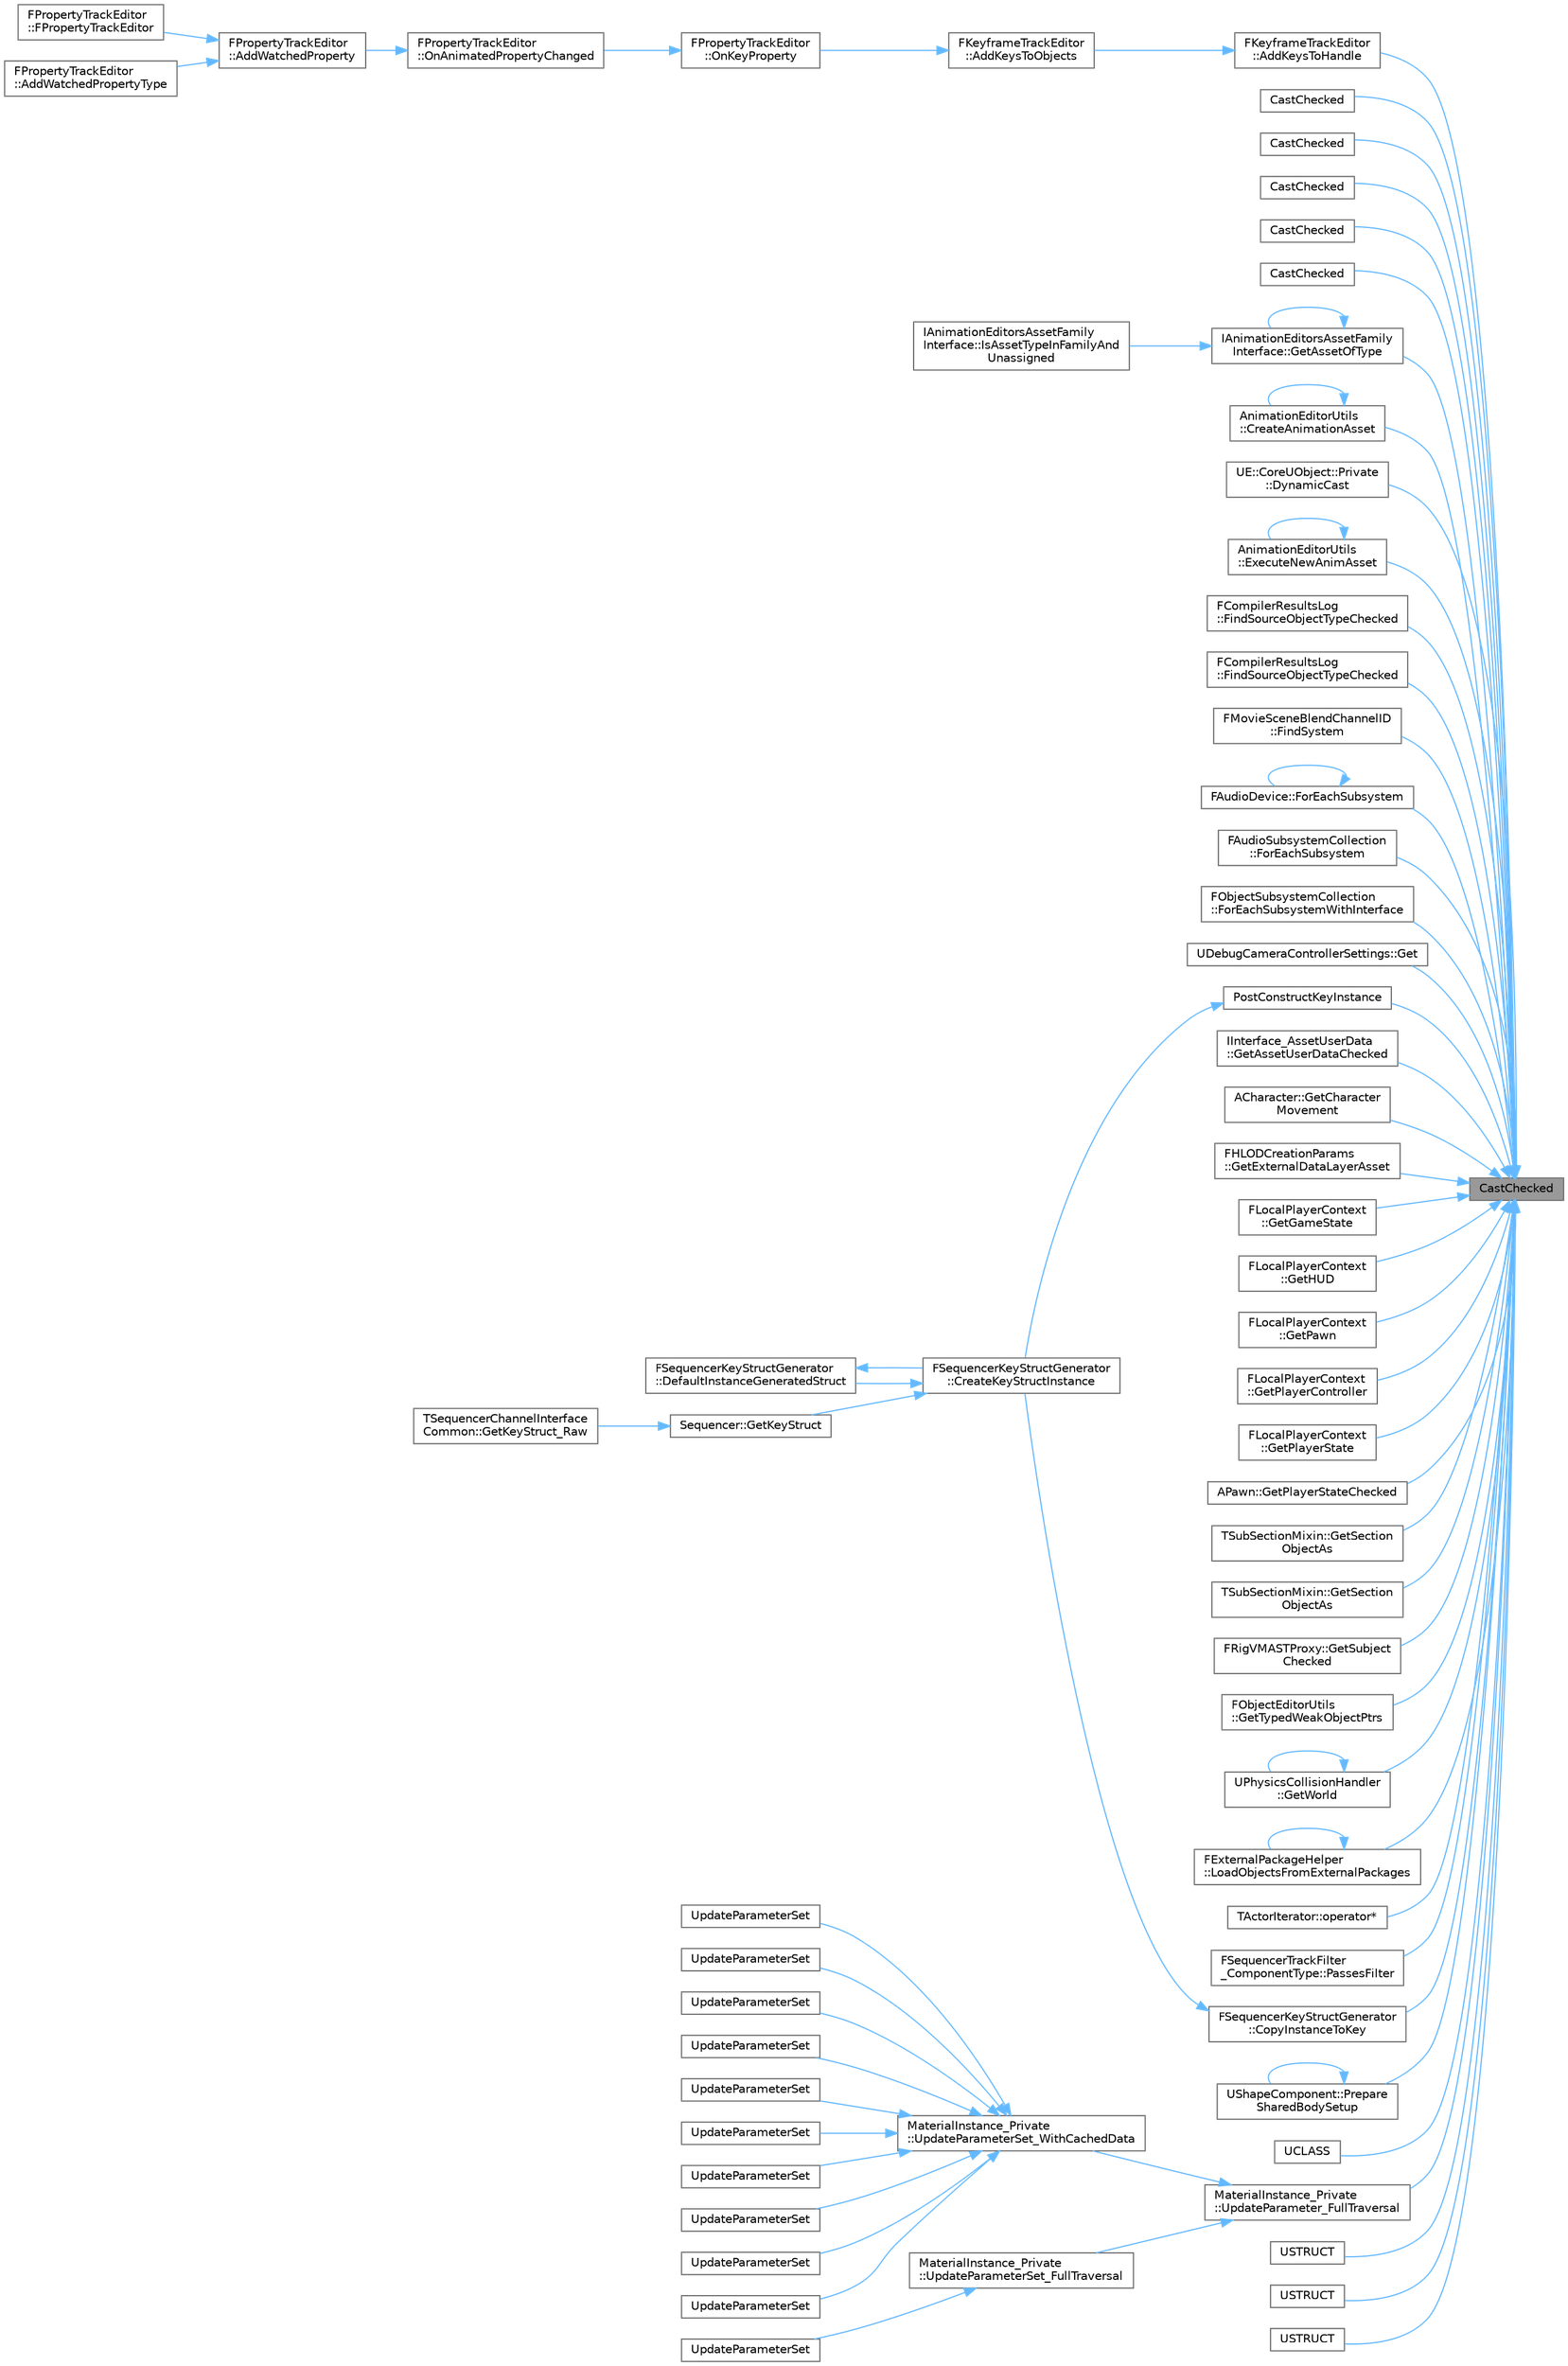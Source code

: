 digraph "CastChecked"
{
 // INTERACTIVE_SVG=YES
 // LATEX_PDF_SIZE
  bgcolor="transparent";
  edge [fontname=Helvetica,fontsize=10,labelfontname=Helvetica,labelfontsize=10];
  node [fontname=Helvetica,fontsize=10,shape=box,height=0.2,width=0.4];
  rankdir="RL";
  Node1 [id="Node000001",label="CastChecked",height=0.2,width=0.4,color="gray40", fillcolor="grey60", style="filled", fontcolor="black",tooltip=" "];
  Node1 -> Node2 [id="edge1_Node000001_Node000002",dir="back",color="steelblue1",style="solid",tooltip=" "];
  Node2 [id="Node000002",label="FKeyframeTrackEditor\l::AddKeysToHandle",height=0.2,width=0.4,color="grey40", fillcolor="white", style="filled",URL="$dd/d48/classFKeyframeTrackEditor.html#ac843c622c0c035ed8efb4cefc08f7e18",tooltip=" "];
  Node2 -> Node3 [id="edge2_Node000002_Node000003",dir="back",color="steelblue1",style="solid",tooltip=" "];
  Node3 [id="Node000003",label="FKeyframeTrackEditor\l::AddKeysToObjects",height=0.2,width=0.4,color="grey40", fillcolor="white", style="filled",URL="$dd/d48/classFKeyframeTrackEditor.html#abdbd114c49d7da05ea7a5705e07222de",tooltip=" "];
  Node3 -> Node4 [id="edge3_Node000003_Node000004",dir="back",color="steelblue1",style="solid",tooltip=" "];
  Node4 [id="Node000004",label="FPropertyTrackEditor\l::OnKeyProperty",height=0.2,width=0.4,color="grey40", fillcolor="white", style="filled",URL="$d2/ddf/classFPropertyTrackEditor.html#ae15f459bca140aa8ce2705a416f88b8a",tooltip="Adds a key based on a property change."];
  Node4 -> Node5 [id="edge4_Node000004_Node000005",dir="back",color="steelblue1",style="solid",tooltip=" "];
  Node5 [id="Node000005",label="FPropertyTrackEditor\l::OnAnimatedPropertyChanged",height=0.2,width=0.4,color="grey40", fillcolor="white", style="filled",URL="$d2/ddf/classFPropertyTrackEditor.html#adc7b3cca3d97597e16ba4deab8be7417",tooltip="Called by the details panel when an animatable property changes."];
  Node5 -> Node6 [id="edge5_Node000005_Node000006",dir="back",color="steelblue1",style="solid",tooltip=" "];
  Node6 [id="Node000006",label="FPropertyTrackEditor\l::AddWatchedProperty",height=0.2,width=0.4,color="grey40", fillcolor="white", style="filled",URL="$d2/ddf/classFPropertyTrackEditor.html#addad71aaf1e74ae332f42fec7a938ac7",tooltip="Adds a callback for property changes for the supplied property type name."];
  Node6 -> Node7 [id="edge6_Node000006_Node000007",dir="back",color="steelblue1",style="solid",tooltip=" "];
  Node7 [id="Node000007",label="FPropertyTrackEditor\l::FPropertyTrackEditor",height=0.2,width=0.4,color="grey40", fillcolor="white", style="filled",URL="$d2/ddf/classFPropertyTrackEditor.html#a3d57dad4004201f09a928e2ce3dfb7b7",tooltip="Constructor."];
  Node6 -> Node8 [id="edge7_Node000006_Node000008",dir="back",color="steelblue1",style="solid",tooltip=" "];
  Node8 [id="Node000008",label="FPropertyTrackEditor\l::AddWatchedPropertyType",height=0.2,width=0.4,color="grey40", fillcolor="white", style="filled",URL="$d2/ddf/classFPropertyTrackEditor.html#a76daa7a3a3094f1413e00136f235d481",tooltip="Adds a callback for property changes for the supplied property type name."];
  Node1 -> Node9 [id="edge8_Node000001_Node000009",dir="back",color="steelblue1",style="solid",tooltip=" "];
  Node9 [id="Node000009",label="CastChecked",height=0.2,width=0.4,color="grey40", fillcolor="white", style="filled",URL="$d4/d55/Casts_8h.html#a47cc703b9db3ece4dfba22093242f013",tooltip=" "];
  Node1 -> Node10 [id="edge9_Node000001_Node000010",dir="back",color="steelblue1",style="solid",tooltip=" "];
  Node10 [id="Node000010",label="CastChecked",height=0.2,width=0.4,color="grey40", fillcolor="white", style="filled",URL="$d4/d55/Casts_8h.html#aab912bd040a2ac3a3077fc16da72d217",tooltip=" "];
  Node1 -> Node11 [id="edge10_Node000001_Node000011",dir="back",color="steelblue1",style="solid",tooltip=" "];
  Node11 [id="Node000011",label="CastChecked",height=0.2,width=0.4,color="grey40", fillcolor="white", style="filled",URL="$d4/d55/Casts_8h.html#a7e84f9b503e32e6eabedb57929ac66da",tooltip=" "];
  Node1 -> Node12 [id="edge11_Node000001_Node000012",dir="back",color="steelblue1",style="solid",tooltip=" "];
  Node12 [id="Node000012",label="CastChecked",height=0.2,width=0.4,color="grey40", fillcolor="white", style="filled",URL="$d4/d55/Casts_8h.html#a8505af7413d85e1bc83d1e540f4431b8",tooltip=" "];
  Node1 -> Node13 [id="edge12_Node000001_Node000013",dir="back",color="steelblue1",style="solid",tooltip=" "];
  Node13 [id="Node000013",label="CastChecked",height=0.2,width=0.4,color="grey40", fillcolor="white", style="filled",URL="$d4/d55/Casts_8h.html#a6adb368810bfe78fad9758cac11b67e7",tooltip=" "];
  Node1 -> Node14 [id="edge13_Node000001_Node000014",dir="back",color="steelblue1",style="solid",tooltip=" "];
  Node14 [id="Node000014",label="FSequencerKeyStructGenerator\l::CopyInstanceToKey",height=0.2,width=0.4,color="grey40", fillcolor="white", style="filled",URL="$d2/dc3/classFSequencerKeyStructGenerator.html#aa5655091a2d0f821f58ee76137cb42c2",tooltip="Applies reflected values from the key struct instance back into the channel, called on user-interacti..."];
  Node14 -> Node15 [id="edge14_Node000014_Node000015",dir="back",color="steelblue1",style="solid",tooltip=" "];
  Node15 [id="Node000015",label="FSequencerKeyStructGenerator\l::CreateKeyStructInstance",height=0.2,width=0.4,color="grey40", fillcolor="white", style="filled",URL="$d2/dc3/classFSequencerKeyStructGenerator.html#a1618b8838a9dc26bb67e013efb07b491",tooltip="Create a new struct instance using the specified channel and key handles."];
  Node15 -> Node16 [id="edge15_Node000015_Node000016",dir="back",color="steelblue1",style="solid",tooltip=" "];
  Node16 [id="Node000016",label="FSequencerKeyStructGenerator\l::DefaultInstanceGeneratedStruct",height=0.2,width=0.4,color="grey40", fillcolor="white", style="filled",URL="$d2/dc3/classFSequencerKeyStructGenerator.html#ae874670d1a38a0171fd72104a009b0d6",tooltip="Create a new generated key struct by reflecting array properties with 'KeyTimes' and 'KeyValues' meta..."];
  Node16 -> Node15 [id="edge16_Node000016_Node000015",dir="back",color="steelblue1",style="solid",tooltip=" "];
  Node15 -> Node17 [id="edge17_Node000015_Node000017",dir="back",color="steelblue1",style="solid",tooltip=" "];
  Node17 [id="Node000017",label="Sequencer::GetKeyStruct",height=0.2,width=0.4,color="grey40", fillcolor="white", style="filled",URL="$d5/dd3/namespaceSequencer.html#ab95181de79e2f7534f3e325f7ef5ec30",tooltip="Get a transient key structure that can be added to a details panel to enable editing of a single key."];
  Node17 -> Node18 [id="edge18_Node000017_Node000018",dir="back",color="steelblue1",style="solid",tooltip=" "];
  Node18 [id="Node000018",label="TSequencerChannelInterface\lCommon::GetKeyStruct_Raw",height=0.2,width=0.4,color="grey40", fillcolor="white", style="filled",URL="$da/dae/structTSequencerChannelInterfaceCommon.html#acedcea4f20069dd159255a9e34d118ca",tooltip="Get an editable key struct for the specified key."];
  Node1 -> Node19 [id="edge19_Node000001_Node000019",dir="back",color="steelblue1",style="solid",tooltip=" "];
  Node19 [id="Node000019",label="AnimationEditorUtils\l::CreateAnimationAsset",height=0.2,width=0.4,color="grey40", fillcolor="white", style="filled",URL="$d6/d71/namespaceAnimationEditorUtils.html#af3a8071c018c5633e493934f64450342",tooltip=" "];
  Node19 -> Node19 [id="edge20_Node000019_Node000019",dir="back",color="steelblue1",style="solid",tooltip=" "];
  Node1 -> Node20 [id="edge21_Node000001_Node000020",dir="back",color="steelblue1",style="solid",tooltip=" "];
  Node20 [id="Node000020",label="UE::CoreUObject::Private\l::DynamicCast",height=0.2,width=0.4,color="grey40", fillcolor="white", style="filled",URL="$d9/d98/namespaceUE_1_1CoreUObject_1_1Private.html#aa47d0b69fc7fb0f023161b7c1c85947b",tooltip=" "];
  Node1 -> Node21 [id="edge22_Node000001_Node000021",dir="back",color="steelblue1",style="solid",tooltip=" "];
  Node21 [id="Node000021",label="AnimationEditorUtils\l::ExecuteNewAnimAsset",height=0.2,width=0.4,color="grey40", fillcolor="white", style="filled",URL="$d6/d71/namespaceAnimationEditorUtils.html#a3a5781e97aa09ef9371acaeee5595bb1",tooltip=" "];
  Node21 -> Node21 [id="edge23_Node000021_Node000021",dir="back",color="steelblue1",style="solid",tooltip=" "];
  Node1 -> Node22 [id="edge24_Node000001_Node000022",dir="back",color="steelblue1",style="solid",tooltip=" "];
  Node22 [id="Node000022",label="FCompilerResultsLog\l::FindSourceObjectTypeChecked",height=0.2,width=0.4,color="grey40", fillcolor="white", style="filled",URL="$d4/d9d/classFCompilerResultsLog.html#aaf3ec718e603c744bd2d31e1ab78ebc1",tooltip="Returns the true source object for the passed in object; does type checking on the result."];
  Node1 -> Node23 [id="edge25_Node000001_Node000023",dir="back",color="steelblue1",style="solid",tooltip=" "];
  Node23 [id="Node000023",label="FCompilerResultsLog\l::FindSourceObjectTypeChecked",height=0.2,width=0.4,color="grey40", fillcolor="white", style="filled",URL="$d4/d9d/classFCompilerResultsLog.html#a4ddc9fa472ffbb80aeb0b24c04d5f008",tooltip=" "];
  Node1 -> Node24 [id="edge26_Node000001_Node000024",dir="back",color="steelblue1",style="solid",tooltip=" "];
  Node24 [id="Node000024",label="FMovieSceneBlendChannelID\l::FindSystem",height=0.2,width=0.4,color="grey40", fillcolor="white", style="filled",URL="$de/d45/structFMovieSceneBlendChannelID.html#a8fbf323494c966f4d5d0bf684ce30bc6",tooltip="Returns the blender system instance found in a given linker."];
  Node1 -> Node25 [id="edge27_Node000001_Node000025",dir="back",color="steelblue1",style="solid",tooltip=" "];
  Node25 [id="Node000025",label="FAudioDevice::ForEachSubsystem",height=0.2,width=0.4,color="grey40", fillcolor="white", style="filled",URL="$d7/db1/classFAudioDevice.html#aae7e10fc17772d56f7dab0d6c77d9a91",tooltip="Performs the given operation on all subsystems of the given class."];
  Node25 -> Node25 [id="edge28_Node000025_Node000025",dir="back",color="steelblue1",style="solid",tooltip=" "];
  Node1 -> Node26 [id="edge29_Node000001_Node000026",dir="back",color="steelblue1",style="solid",tooltip=" "];
  Node26 [id="Node000026",label="FAudioSubsystemCollection\l::ForEachSubsystem",height=0.2,width=0.4,color="grey40", fillcolor="white", style="filled",URL="$d4/d5d/classFAudioSubsystemCollection.html#a2a4642076d2cdaa9b957b85ee7e41432",tooltip=" "];
  Node1 -> Node27 [id="edge30_Node000001_Node000027",dir="back",color="steelblue1",style="solid",tooltip=" "];
  Node27 [id="Node000027",label="FObjectSubsystemCollection\l::ForEachSubsystemWithInterface",height=0.2,width=0.4,color="grey40", fillcolor="white", style="filled",URL="$d3/da5/classFObjectSubsystemCollection.html#a5250d64fa5499ceb03ef07ef8363dc6c",tooltip=" "];
  Node1 -> Node28 [id="edge31_Node000001_Node000028",dir="back",color="steelblue1",style="solid",tooltip=" "];
  Node28 [id="Node000028",label="UDebugCameraControllerSettings::Get",height=0.2,width=0.4,color="grey40", fillcolor="white", style="filled",URL="$d6/d6f/classUDebugCameraControllerSettings.html#af1c1ca51f3c5342128bf71c07d5adf88",tooltip=" "];
  Node1 -> Node29 [id="edge32_Node000001_Node000029",dir="back",color="steelblue1",style="solid",tooltip=" "];
  Node29 [id="Node000029",label="IAnimationEditorsAssetFamily\lInterface::GetAssetOfType",height=0.2,width=0.4,color="grey40", fillcolor="white", style="filled",URL="$db/d4f/structIAnimationEditorsAssetFamilyInterface.html#ad9622fdc773e28c7629ab02e2a55846f",tooltip=" "];
  Node29 -> Node29 [id="edge33_Node000029_Node000029",dir="back",color="steelblue1",style="solid",tooltip=" "];
  Node29 -> Node30 [id="edge34_Node000029_Node000030",dir="back",color="steelblue1",style="solid",tooltip=" "];
  Node30 [id="Node000030",label="IAnimationEditorsAssetFamily\lInterface::IsAssetTypeInFamilyAnd\lUnassigned",height=0.2,width=0.4,color="grey40", fillcolor="white", style="filled",URL="$db/d4f/structIAnimationEditorsAssetFamilyInterface.html#ab56600b7ff27ed276d4714efc42de545",tooltip=" "];
  Node1 -> Node31 [id="edge35_Node000001_Node000031",dir="back",color="steelblue1",style="solid",tooltip=" "];
  Node31 [id="Node000031",label="IInterface_AssetUserData\l::GetAssetUserDataChecked",height=0.2,width=0.4,color="grey40", fillcolor="white", style="filled",URL="$dd/dbe/classIInterface__AssetUserData.html#ace4b99441f4cd5578f769d1178e2ee1f",tooltip=" "];
  Node1 -> Node32 [id="edge36_Node000001_Node000032",dir="back",color="steelblue1",style="solid",tooltip=" "];
  Node32 [id="Node000032",label="ACharacter::GetCharacter\lMovement",height=0.2,width=0.4,color="grey40", fillcolor="white", style="filled",URL="$df/d70/classACharacter.html#ab799933f3fd5e30cbeca943695c9d021",tooltip="Returns CharacterMovement subobject."];
  Node1 -> Node33 [id="edge37_Node000001_Node000033",dir="back",color="steelblue1",style="solid",tooltip=" "];
  Node33 [id="Node000033",label="FHLODCreationParams\l::GetExternalDataLayerAsset",height=0.2,width=0.4,color="grey40", fillcolor="white", style="filled",URL="$d0/d79/structFHLODCreationParams.html#a59faadb858606f40c146a6da49318239",tooltip=" "];
  Node1 -> Node34 [id="edge38_Node000001_Node000034",dir="back",color="steelblue1",style="solid",tooltip=" "];
  Node34 [id="Node000034",label="FLocalPlayerContext\l::GetGameState",height=0.2,width=0.4,color="grey40", fillcolor="white", style="filled",URL="$d5/db0/structFLocalPlayerContext.html#a03c177958f02024d8e664ea5f31bef7a",tooltip="Templated Getter for the Game State."];
  Node1 -> Node35 [id="edge39_Node000001_Node000035",dir="back",color="steelblue1",style="solid",tooltip=" "];
  Node35 [id="Node000035",label="FLocalPlayerContext\l::GetHUD",height=0.2,width=0.4,color="grey40", fillcolor="white", style="filled",URL="$d5/db0/structFLocalPlayerContext.html#a94ac85ea088c839a06032396efdd54c3",tooltip="Templated Getter for the HUD."];
  Node1 -> Node36 [id="edge40_Node000001_Node000036",dir="back",color="steelblue1",style="solid",tooltip=" "];
  Node36 [id="Node000036",label="FLocalPlayerContext\l::GetPawn",height=0.2,width=0.4,color="grey40", fillcolor="white", style="filled",URL="$d5/db0/structFLocalPlayerContext.html#acb8e9c19ea988ef7f966efc4bfe62f42",tooltip="Templated getter for the player's pawn."];
  Node1 -> Node37 [id="edge41_Node000001_Node000037",dir="back",color="steelblue1",style="solid",tooltip=" "];
  Node37 [id="Node000037",label="FLocalPlayerContext\l::GetPlayerController",height=0.2,width=0.4,color="grey40", fillcolor="white", style="filled",URL="$d5/db0/structFLocalPlayerContext.html#acd33ae589f48ba9f8e57c0bbcc552301",tooltip="Templated version of GetPlayerController()"];
  Node1 -> Node38 [id="edge42_Node000001_Node000038",dir="back",color="steelblue1",style="solid",tooltip=" "];
  Node38 [id="Node000038",label="FLocalPlayerContext\l::GetPlayerState",height=0.2,width=0.4,color="grey40", fillcolor="white", style="filled",URL="$d5/db0/structFLocalPlayerContext.html#a434f710bc7a9f5b2f69a2c4380e31f9a",tooltip="Templated Getter for the Player State."];
  Node1 -> Node39 [id="edge43_Node000001_Node000039",dir="back",color="steelblue1",style="solid",tooltip=" "];
  Node39 [id="Node000039",label="APawn::GetPlayerStateChecked",height=0.2,width=0.4,color="grey40", fillcolor="white", style="filled",URL="$db/dc7/classAPawn.html#a5d09fd13cd0b0e436067454ca5180bfb",tooltip="Templated convenience version of GetPlayerState which checks the type is as presumed."];
  Node1 -> Node40 [id="edge44_Node000001_Node000040",dir="back",color="steelblue1",style="solid",tooltip=" "];
  Node40 [id="Node000040",label="TSubSectionMixin::GetSection\lObjectAs",height=0.2,width=0.4,color="grey40", fillcolor="white", style="filled",URL="$db/d4f/classTSubSectionMixin.html#afdd43e91291eb1452f8e01f4d24e775c",tooltip=" "];
  Node1 -> Node41 [id="edge45_Node000001_Node000041",dir="back",color="steelblue1",style="solid",tooltip=" "];
  Node41 [id="Node000041",label="TSubSectionMixin::GetSection\lObjectAs",height=0.2,width=0.4,color="grey40", fillcolor="white", style="filled",URL="$db/d4f/classTSubSectionMixin.html#aa079ea5f68907a6b3dbd1fe1884affb1",tooltip=" "];
  Node1 -> Node42 [id="edge46_Node000001_Node000042",dir="back",color="steelblue1",style="solid",tooltip=" "];
  Node42 [id="Node000042",label="FRigVMASTProxy::GetSubject\lChecked",height=0.2,width=0.4,color="grey40", fillcolor="white", style="filled",URL="$db/d2a/classFRigVMASTProxy.html#a1a59a825290451048117c66ed8f6a71d",tooltip=" "];
  Node1 -> Node43 [id="edge47_Node000001_Node000043",dir="back",color="steelblue1",style="solid",tooltip=" "];
  Node43 [id="Node000043",label="FObjectEditorUtils\l::GetTypedWeakObjectPtrs",height=0.2,width=0.4,color="grey40", fillcolor="white", style="filled",URL="$d3/d65/namespaceFObjectEditorUtils.html#aae2efb764b1fa88a8e57a62c65468492",tooltip="Helper function to convert the input for GetActions to a list that can be used for delegates."];
  Node1 -> Node44 [id="edge48_Node000001_Node000044",dir="back",color="steelblue1",style="solid",tooltip=" "];
  Node44 [id="Node000044",label="UPhysicsCollisionHandler\l::GetWorld",height=0.2,width=0.4,color="grey40", fillcolor="white", style="filled",URL="$d2/daa/classUPhysicsCollisionHandler.html#a203cce2d1166f5bb2b325690b0499433",tooltip="Get the world we are handling collisions for."];
  Node44 -> Node44 [id="edge49_Node000044_Node000044",dir="back",color="steelblue1",style="solid",tooltip=" "];
  Node1 -> Node45 [id="edge50_Node000001_Node000045",dir="back",color="steelblue1",style="solid",tooltip=" "];
  Node45 [id="Node000045",label="FExternalPackageHelper\l::LoadObjectsFromExternalPackages",height=0.2,width=0.4,color="grey40", fillcolor="white", style="filled",URL="$da/da8/classFExternalPackageHelper.html#a70523e319a481ca08695a24c6ab949f9",tooltip="Loads objects from an external package."];
  Node45 -> Node45 [id="edge51_Node000045_Node000045",dir="back",color="steelblue1",style="solid",tooltip=" "];
  Node1 -> Node46 [id="edge52_Node000001_Node000046",dir="back",color="steelblue1",style="solid",tooltip=" "];
  Node46 [id="Node000046",label="TActorIterator::operator*",height=0.2,width=0.4,color="grey40", fillcolor="white", style="filled",URL="$d2/d95/classTActorIterator.html#a760a638c074adae13cc318034ba2705f",tooltip="Returns the current suitable actor pointed at by the Iterator."];
  Node1 -> Node47 [id="edge53_Node000001_Node000047",dir="back",color="steelblue1",style="solid",tooltip=" "];
  Node47 [id="Node000047",label="FSequencerTrackFilter\l_ComponentType::PassesFilter",height=0.2,width=0.4,color="grey40", fillcolor="white", style="filled",URL="$d7/ddd/classFSequencerTrackFilter__ComponentType.html#afc858a721059ec3b2ea527067e00febf",tooltip=" "];
  Node1 -> Node48 [id="edge54_Node000001_Node000048",dir="back",color="steelblue1",style="solid",tooltip=" "];
  Node48 [id="Node000048",label="PostConstructKeyInstance",height=0.2,width=0.4,color="grey40", fillcolor="white", style="filled",URL="$d1/df1/SequencerKeyStructGenerator_8h.html#a6205eb8212d2b6ded48df95e7c624309",tooltip="Called to initialize a newly allocated key struct for editing."];
  Node48 -> Node15 [id="edge55_Node000048_Node000015",dir="back",color="steelblue1",style="solid",tooltip=" "];
  Node1 -> Node49 [id="edge56_Node000001_Node000049",dir="back",color="steelblue1",style="solid",tooltip=" "];
  Node49 [id="Node000049",label="UShapeComponent::Prepare\lSharedBodySetup",height=0.2,width=0.4,color="grey40", fillcolor="white", style="filled",URL="$dd/dc3/classUShapeComponent.html#a8749f40856b03cdaac2895717c81ec7b",tooltip="Checks if a shared body setup is available (and if we're eligible for it)."];
  Node49 -> Node49 [id="edge57_Node000049_Node000049",dir="back",color="steelblue1",style="solid",tooltip=" "];
  Node1 -> Node50 [id="edge58_Node000001_Node000050",dir="back",color="steelblue1",style="solid",tooltip=" "];
  Node50 [id="Node000050",label="UCLASS",height=0.2,width=0.4,color="grey40", fillcolor="white", style="filled",URL="$d7/d2a/AnimationSettings_8h.html#a423673fc0112544852d21aa5fa46cd19",tooltip="Default animation settings."];
  Node1 -> Node51 [id="edge59_Node000001_Node000051",dir="back",color="steelblue1",style="solid",tooltip=" "];
  Node51 [id="Node000051",label="MaterialInstance_Private\l::UpdateParameter_FullTraversal",height=0.2,width=0.4,color="grey40", fillcolor="white", style="filled",URL="$dd/dcf/namespaceMaterialInstance__Private.html#a9718100248216c6e18317cdb7dbe7d73",tooltip=" "];
  Node51 -> Node52 [id="edge60_Node000051_Node000052",dir="back",color="steelblue1",style="solid",tooltip=" "];
  Node52 [id="Node000052",label="MaterialInstance_Private\l::UpdateParameterSet_FullTraversal",height=0.2,width=0.4,color="grey40", fillcolor="white", style="filled",URL="$dd/dcf/namespaceMaterialInstance__Private.html#aedb8c8be92d5155966ec6ce08a772749",tooltip=" "];
  Node52 -> Node53 [id="edge61_Node000052_Node000053",dir="back",color="steelblue1",style="solid",tooltip=" "];
  Node53 [id="Node000053",label="UpdateParameterSet",height=0.2,width=0.4,color="grey40", fillcolor="white", style="filled",URL="$dd/df7/MaterialInstanceUpdateParameterSet_8h.html#a9675b09b854c707b23a3fd8ec28f1546",tooltip="This function takes a array of parameter structs and attempts to establish a reference to the express..."];
  Node51 -> Node54 [id="edge62_Node000051_Node000054",dir="back",color="steelblue1",style="solid",tooltip=" "];
  Node54 [id="Node000054",label="MaterialInstance_Private\l::UpdateParameterSet_WithCachedData",height=0.2,width=0.4,color="grey40", fillcolor="white", style="filled",URL="$dd/dcf/namespaceMaterialInstance__Private.html#a5c08b4bf33b34702d58e85a6334b9390",tooltip=" "];
  Node54 -> Node55 [id="edge63_Node000054_Node000055",dir="back",color="steelblue1",style="solid",tooltip=" "];
  Node55 [id="Node000055",label="UpdateParameterSet",height=0.2,width=0.4,color="grey40", fillcolor="white", style="filled",URL="$dd/df7/MaterialInstanceUpdateParameterSet_8h.html#a191da4193f98d345a2668f35fa52fa51",tooltip=" "];
  Node54 -> Node56 [id="edge64_Node000054_Node000056",dir="back",color="steelblue1",style="solid",tooltip=" "];
  Node56 [id="Node000056",label="UpdateParameterSet",height=0.2,width=0.4,color="grey40", fillcolor="white", style="filled",URL="$dd/df7/MaterialInstanceUpdateParameterSet_8h.html#a41c7883a04b2f346b15bc793f041b8d2",tooltip=" "];
  Node54 -> Node57 [id="edge65_Node000054_Node000057",dir="back",color="steelblue1",style="solid",tooltip=" "];
  Node57 [id="Node000057",label="UpdateParameterSet",height=0.2,width=0.4,color="grey40", fillcolor="white", style="filled",URL="$dd/df7/MaterialInstanceUpdateParameterSet_8h.html#acd2a5bd8319d95234de1e25c6dd731b4",tooltip=" "];
  Node54 -> Node58 [id="edge66_Node000054_Node000058",dir="back",color="steelblue1",style="solid",tooltip=" "];
  Node58 [id="Node000058",label="UpdateParameterSet",height=0.2,width=0.4,color="grey40", fillcolor="white", style="filled",URL="$dd/df7/MaterialInstanceUpdateParameterSet_8h.html#a0b34c55eb3db2dcf180696adc91708f1",tooltip="Overloads for UpdateParameterSet to use cached data for types that can leverage it."];
  Node54 -> Node59 [id="edge67_Node000054_Node000059",dir="back",color="steelblue1",style="solid",tooltip=" "];
  Node59 [id="Node000059",label="UpdateParameterSet",height=0.2,width=0.4,color="grey40", fillcolor="white", style="filled",URL="$dd/df7/MaterialInstanceUpdateParameterSet_8h.html#a9197a0e2af6541b547fa5034fa508f7d",tooltip=" "];
  Node54 -> Node60 [id="edge68_Node000054_Node000060",dir="back",color="steelblue1",style="solid",tooltip=" "];
  Node60 [id="Node000060",label="UpdateParameterSet",height=0.2,width=0.4,color="grey40", fillcolor="white", style="filled",URL="$dd/df7/MaterialInstanceUpdateParameterSet_8h.html#af6a2e5575bf58946311b29b4f46a543d",tooltip=" "];
  Node54 -> Node61 [id="edge69_Node000054_Node000061",dir="back",color="steelblue1",style="solid",tooltip=" "];
  Node61 [id="Node000061",label="UpdateParameterSet",height=0.2,width=0.4,color="grey40", fillcolor="white", style="filled",URL="$dd/df7/MaterialInstanceUpdateParameterSet_8h.html#a650cdafab28d3433d81e7fe8aa012c2d",tooltip=" "];
  Node54 -> Node62 [id="edge70_Node000054_Node000062",dir="back",color="steelblue1",style="solid",tooltip=" "];
  Node62 [id="Node000062",label="UpdateParameterSet",height=0.2,width=0.4,color="grey40", fillcolor="white", style="filled",URL="$dd/df7/MaterialInstanceUpdateParameterSet_8h.html#ac5cd69327ef3af9d2ca75a12b5bf7578",tooltip=" "];
  Node54 -> Node63 [id="edge71_Node000054_Node000063",dir="back",color="steelblue1",style="solid",tooltip=" "];
  Node63 [id="Node000063",label="UpdateParameterSet",height=0.2,width=0.4,color="grey40", fillcolor="white", style="filled",URL="$dd/df7/MaterialInstanceUpdateParameterSet_8h.html#af8159ad46b1f0db0c7d9872cc7c36307",tooltip=" "];
  Node54 -> Node64 [id="edge72_Node000054_Node000064",dir="back",color="steelblue1",style="solid",tooltip=" "];
  Node64 [id="Node000064",label="UpdateParameterSet",height=0.2,width=0.4,color="grey40", fillcolor="white", style="filled",URL="$dd/df7/MaterialInstanceUpdateParameterSet_8h.html#a2e55555242ff3a351bc87937cd71ed10",tooltip=" "];
  Node1 -> Node65 [id="edge73_Node000001_Node000065",dir="back",color="steelblue1",style="solid",tooltip=" "];
  Node65 [id="Node000065",label="USTRUCT",height=0.2,width=0.4,color="grey40", fillcolor="white", style="filled",URL="$d5/d91/EditorStateCollection_8h.html#a0ab777830100db638d43855248ea8448",tooltip="An immutable collection of editor state objects that can be queried and iterated upon."];
  Node1 -> Node66 [id="edge74_Node000001_Node000066",dir="back",color="steelblue1",style="solid",tooltip=" "];
  Node66 [id="Node000066",label="USTRUCT",height=0.2,width=0.4,color="grey40", fillcolor="white", style="filled",URL="$da/dfa/MetasoundFrontendDocumentBuilder_8h.html#ab03e8375b19700dbedd878bbd88e1f9b",tooltip=" "];
  Node1 -> Node67 [id="edge75_Node000001_Node000067",dir="back",color="steelblue1",style="solid",tooltip=" "];
  Node67 [id="Node000067",label="USTRUCT",height=0.2,width=0.4,color="grey40", fillcolor="white", style="filled",URL="$d2/d40/MovieSceneDecorationContainer_8h.html#a1af330439dee94857d056b5390f8b3de",tooltip=" "];
}
